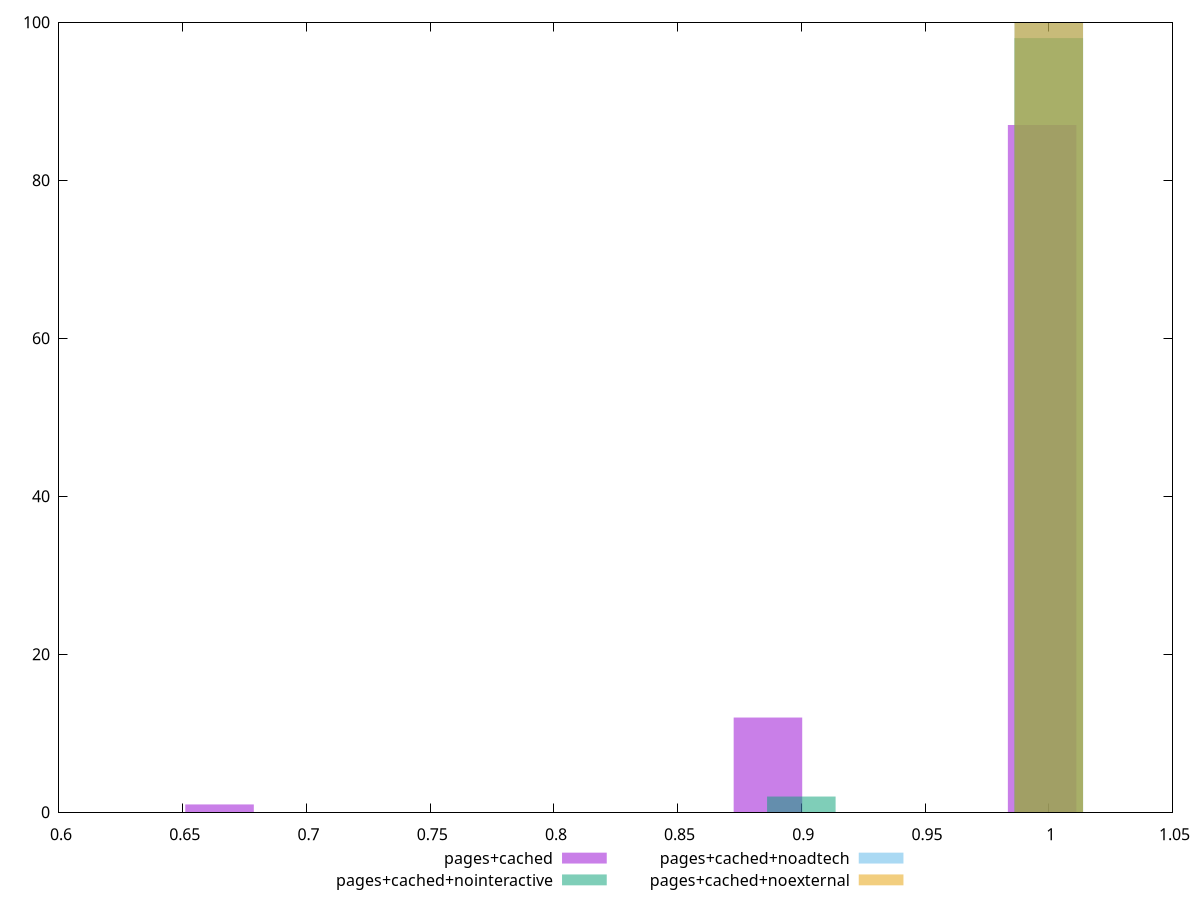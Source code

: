 $_pagesCached <<EOF
0.6648779375353567 1
0.886503916713809 12
0.9973169063030352 87
EOF
$_pagesCachedNointeractive <<EOF
1 98
0.9 2
EOF
$_pagesCachedNoadtech <<EOF
1 100
EOF
$_pagesCachedNoexternal <<EOF
1 100
EOF
set key outside below
set terminal pngcairo
set output "report_00004_2020-11-02T20-21-41.718Z/unminified-css/unminified-css_pages+cached_pages+cached+nointeractive_pages+cached+noadtech_pages+cached+noexternal+hist.png"
set boxwidth 0.02770324739730653
set style fill transparent solid 0.5 noborder
set yrange [0:100]
plot $_pagesCached title "pages+cached" with boxes ,$_pagesCachedNointeractive title "pages+cached+nointeractive" with boxes ,$_pagesCachedNoadtech title "pages+cached+noadtech" with boxes ,$_pagesCachedNoexternal title "pages+cached+noexternal" with boxes ,